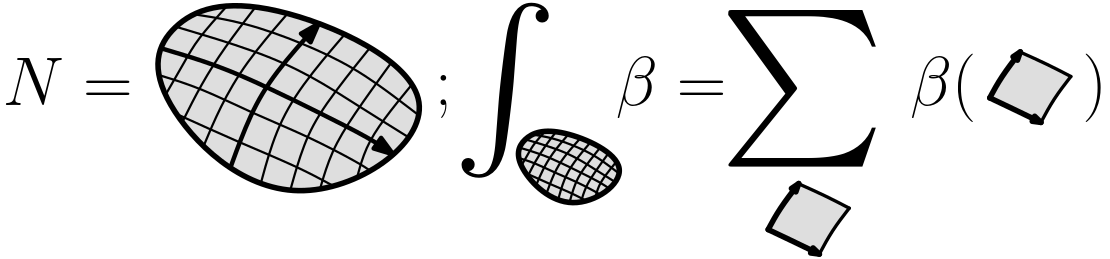 <?xml version="1.0"?>
<!DOCTYPE ipe SYSTEM "ipe.dtd">
<ipe version="70206" creator="Ipe 7.2.7">
<info created="D:20130404105003" modified="D:20180825210928"/>
<ipestyle name="basic">
<symbol name="arrow/arc(spx)">
<path stroke="sym-stroke" fill="sym-stroke" pen="sym-pen">
0 0 m
-1 0.333 l
-1 -0.333 l
h
</path>
</symbol>
<symbol name="arrow/farc(spx)">
<path stroke="sym-stroke" fill="white" pen="sym-pen">
0 0 m
-1 0.333 l
-1 -0.333 l
h
</path>
</symbol>
<symbol name="mark/circle(sx)" transformations="translations">
<path fill="sym-stroke">
0.6 0 0 0.6 0 0 e
0.4 0 0 0.4 0 0 e
</path>
</symbol>
<symbol name="mark/disk(sx)" transformations="translations">
<path fill="sym-stroke">
0.6 0 0 0.6 0 0 e
</path>
</symbol>
<symbol name="mark/fdisk(sfx)" transformations="translations">
<group>
<path fill="sym-fill">
0.5 0 0 0.5 0 0 e
</path>
<path fill="sym-stroke" fillrule="eofill">
0.6 0 0 0.6 0 0 e
0.4 0 0 0.4 0 0 e
</path>
</group>
</symbol>
<symbol name="mark/box(sx)" transformations="translations">
<path fill="sym-stroke" fillrule="eofill">
-0.6 -0.6 m
0.6 -0.6 l
0.6 0.6 l
-0.6 0.6 l
h
-0.4 -0.4 m
0.4 -0.4 l
0.4 0.4 l
-0.4 0.4 l
h
</path>
</symbol>
<symbol name="mark/square(sx)" transformations="translations">
<path fill="sym-stroke">
-0.6 -0.6 m
0.6 -0.6 l
0.6 0.6 l
-0.6 0.6 l
h
</path>
</symbol>
<symbol name="mark/fsquare(sfx)" transformations="translations">
<group>
<path fill="sym-fill">
-0.5 -0.5 m
0.5 -0.5 l
0.5 0.5 l
-0.5 0.5 l
h
</path>
<path fill="sym-stroke" fillrule="eofill">
-0.6 -0.6 m
0.6 -0.6 l
0.6 0.6 l
-0.6 0.6 l
h
-0.4 -0.4 m
0.4 -0.4 l
0.4 0.4 l
-0.4 0.4 l
h
</path>
</group>
</symbol>
<symbol name="mark/cross(sx)" transformations="translations">
<group>
<path fill="sym-stroke">
-0.43 -0.57 m
0.57 0.43 l
0.43 0.57 l
-0.57 -0.43 l
h
</path>
<path fill="sym-stroke">
-0.43 0.57 m
0.57 -0.43 l
0.43 -0.57 l
-0.57 0.43 l
h
</path>
</group>
</symbol>
<symbol name="arrow/fnormal(spx)">
<path stroke="sym-stroke" fill="white" pen="sym-pen">
0 0 m
-1 0.333 l
-1 -0.333 l
h
</path>
</symbol>
<symbol name="arrow/pointed(spx)">
<path stroke="sym-stroke" fill="sym-stroke" pen="sym-pen">
0 0 m
-1 0.333 l
-0.8 0 l
-1 -0.333 l
h
</path>
</symbol>
<symbol name="arrow/fpointed(spx)">
<path stroke="sym-stroke" fill="white" pen="sym-pen">
0 0 m
-1 0.333 l
-0.8 0 l
-1 -0.333 l
h
</path>
</symbol>
<symbol name="arrow/linear(spx)">
<path stroke="sym-stroke" pen="sym-pen">
-1 0.333 m
0 0 l
-1 -0.333 l
</path>
</symbol>
<symbol name="arrow/fdouble(spx)">
<path stroke="sym-stroke" fill="white" pen="sym-pen">
0 0 m
-1 0.333 l
-1 -0.333 l
h
-1 0 m
-2 0.333 l
-2 -0.333 l
h
</path>
</symbol>
<symbol name="arrow/double(spx)">
<path stroke="sym-stroke" fill="sym-stroke" pen="sym-pen">
0 0 m
-1 0.333 l
-1 -0.333 l
h
-1 0 m
-2 0.333 l
-2 -0.333 l
h
</path>
</symbol>
<pen name="heavier" value="0.8"/>
<pen name="fat" value="1.2"/>
<pen name="ultrafat" value="2"/>
<symbolsize name="large" value="5"/>
<symbolsize name="small" value="2"/>
<symbolsize name="tiny" value="1.1"/>
<arrowsize name="large" value="10"/>
<arrowsize name="small" value="5"/>
<arrowsize name="tiny" value="3"/>
<color name="red" value="1 0 0"/>
<color name="green" value="0 1 0"/>
<color name="blue" value="0 0 1"/>
<color name="yellow" value="1 1 0"/>
<color name="orange" value="1 0.647 0"/>
<color name="gold" value="1 0.843 0"/>
<color name="purple" value="0.627 0.125 0.941"/>
<color name="gray" value="0.745"/>
<color name="brown" value="0.647 0.165 0.165"/>
<color name="navy" value="0 0 0.502"/>
<color name="pink" value="1 0.753 0.796"/>
<color name="seagreen" value="0.18 0.545 0.341"/>
<color name="turquoise" value="0.251 0.878 0.816"/>
<color name="violet" value="0.933 0.51 0.933"/>
<color name="darkblue" value="0 0 0.545"/>
<color name="darkcyan" value="0 0.545 0.545"/>
<color name="darkgray" value="0.663"/>
<color name="darkgreen" value="0 0.392 0"/>
<color name="darkmagenta" value="0.545 0 0.545"/>
<color name="darkorange" value="1 0.549 0"/>
<color name="darkred" value="0.545 0 0"/>
<color name="lightblue" value="0.678 0.847 0.902"/>
<color name="lightcyan" value="0.878 1 1"/>
<color name="lightgray" value="0.827"/>
<color name="lightgreen" value="0.565 0.933 0.565"/>
<color name="lightyellow" value="1 1 0.878"/>
<dashstyle name="dashed" value="[4] 0"/>
<dashstyle name="dotted" value="[1 3] 0"/>
<dashstyle name="dash dotted" value="[4 2 1 2] 0"/>
<dashstyle name="dash dot dotted" value="[4 2 1 2 1 2] 0"/>
<textsize name="large" value="\large"/>
<textsize name="Large" value="\Large"/>
<textsize name="LARGE" value="\LARGE"/>
<textsize name="huge" value="\huge"/>
<textsize name="Huge" value="\Huge"/>
<textsize name="small" value="\small"/>
<textsize name="footnote" value="\footnotesize"/>
<textsize name="tiny" value="\tiny"/>
<textstyle name="center" begin="\begin{center}" end="\end{center}"/>
<textstyle name="itemize" begin="\begin{itemize}" end="\end{itemize}"/>
<textstyle name="item" begin="\begin{itemize}\item{}" end="\end{itemize}"/>
<gridsize name="4 pts" value="4"/>
<gridsize name="8 pts (~3 mm)" value="8"/>
<gridsize name="16 pts (~6 mm)" value="16"/>
<gridsize name="32 pts (~12 mm)" value="32"/>
<gridsize name="10 pts (~3.5 mm)" value="10"/>
<gridsize name="20 pts (~7 mm)" value="20"/>
<gridsize name="14 pts (~5 mm)" value="14"/>
<gridsize name="28 pts (~10 mm)" value="28"/>
<gridsize name="56 pts (~20 mm)" value="56"/>
<anglesize name="90 deg" value="90"/>
<anglesize name="60 deg" value="60"/>
<anglesize name="45 deg" value="45"/>
<anglesize name="30 deg" value="30"/>
<anglesize name="22.5 deg" value="22.5"/>
<tiling name="falling" angle="-60" step="4" width="1"/>
<tiling name="rising" angle="30" step="4" width="1"/>
</ipestyle>
<ipestyle name="prueba">
<symbol name="arrow/arc(spx)">
<path stroke="sym-stroke" fill="sym-stroke" pen="sym-pen">
0 0 m
-1 0.333 l
-1 -0.333 l
h
</path>
</symbol>
<symbol name="arrow/farc(spx)">
<path stroke="sym-stroke" fill="white" pen="sym-pen">
0 0 m
-1 0.333 l
-1 -0.333 l
h
</path>
</symbol>
<symbol name="mark/circle(sx)" transformations="translations">
<path fill="sym-stroke">
0.6 0 0 0.6 0 0 e
0.4 0 0 0.4 0 0 e
</path>
</symbol>
<symbol name="mark/disk(sx)" transformations="translations">
<path fill="sym-stroke">
0.6 0 0 0.6 0 0 e
</path>
</symbol>
<symbol name="mark/fdisk(sfx)" transformations="translations">
<group>
<path fill="sym-fill">
0.5 0 0 0.5 0 0 e
</path>
<path fill="sym-stroke" fillrule="eofill">
0.6 0 0 0.6 0 0 e
0.4 0 0 0.4 0 0 e
</path>
</group>
</symbol>
<symbol name="mark/box(sx)" transformations="translations">
<path fill="sym-stroke" fillrule="eofill">
-0.6 -0.6 m
0.6 -0.6 l
0.6 0.6 l
-0.6 0.6 l
h
-0.4 -0.4 m
0.4 -0.4 l
0.4 0.4 l
-0.4 0.4 l
h
</path>
</symbol>
<symbol name="mark/square(sx)" transformations="translations">
<path fill="sym-stroke">
-0.6 -0.6 m
0.6 -0.6 l
0.6 0.6 l
-0.6 0.6 l
h
</path>
</symbol>
<symbol name="mark/fsquare(sfx)" transformations="translations">
<group>
<path fill="sym-fill">
-0.5 -0.5 m
0.5 -0.5 l
0.5 0.5 l
-0.5 0.5 l
h
</path>
<path fill="sym-stroke" fillrule="eofill">
-0.6 -0.6 m
0.6 -0.6 l
0.6 0.6 l
-0.6 0.6 l
h
-0.4 -0.4 m
0.4 -0.4 l
0.4 0.4 l
-0.4 0.4 l
h
</path>
</group>
</symbol>
<symbol name="mark/cross(sx)" transformations="translations">
<group>
<path fill="sym-stroke">
-0.43 -0.57 m
0.57 0.43 l
0.43 0.57 l
-0.57 -0.43 l
h
</path>
<path fill="sym-stroke">
-0.43 0.57 m
0.57 -0.43 l
0.43 -0.57 l
-0.57 0.43 l
h
</path>
</group>
</symbol>
<symbol name="arrow/fnormal(spx)">
<path stroke="sym-stroke" fill="white" pen="sym-pen">
0 0 m
-1 0.333 l
-1 -0.333 l
h
</path>
</symbol>
<symbol name="arrow/pointed(spx)">
<path stroke="sym-stroke" fill="sym-stroke" pen="sym-pen">
0 0 m
-1 0.333 l
-0.8 0 l
-1 -0.333 l
h
</path>
</symbol>
<symbol name="arrow/fpointed(spx)">
<path stroke="sym-stroke" fill="white" pen="sym-pen">
0 0 m
-1 0.333 l
-0.8 0 l
-1 -0.333 l
h
</path>
</symbol>
<symbol name="arrow/linear(spx)">
<path stroke="sym-stroke" pen="sym-pen">
-1 0.333 m
0 0 l
-1 -0.333 l
</path>
</symbol>
<symbol name="arrow/fdouble(spx)">
<path stroke="sym-stroke" fill="white" pen="sym-pen">
0 0 m
-1 0.333 l
-1 -0.333 l
h
-1 0 m
-2 0.333 l
-2 -0.333 l
h
</path>
</symbol>
<symbol name="arrow/double(spx)">
<path stroke="sym-stroke" fill="sym-stroke" pen="sym-pen">
0 0 m
-1 0.333 l
-1 -0.333 l
h
-1 0 m
-2 0.333 l
-2 -0.333 l
h
</path>
</symbol>
<pen name="heavier" value="0.8"/>
<pen name="fat" value="1.2"/>
<pen name="ultrafat" value="2"/>
<symbolsize name="large" value="5"/>
<symbolsize name="small" value="2"/>
<symbolsize name="tiny" value="1.1"/>
<arrowsize name="large" value="10"/>
<arrowsize name="small" value="5"/>
<arrowsize name="tiny" value="3"/>
<color name="red" value="1 0 0"/>
<color name="green" value="0 1 0"/>
<color name="blue" value="0 0 1"/>
<color name="yellow" value="1 1 0"/>
<color name="orange" value="1 0.647 0"/>
<color name="gold" value="1 0.843 0"/>
<color name="purple" value="0.627 0.125 0.941"/>
<color name="gray" value="0.745"/>
<color name="brown" value="0.647 0.165 0.165"/>
<color name="navy" value="0 0 0.502"/>
<color name="pink" value="1 0.753 0.796"/>
<color name="seagreen" value="0.18 0.545 0.341"/>
<color name="turquoise" value="0.251 0.878 0.816"/>
<color name="violet" value="0.933 0.51 0.933"/>
<color name="darkblue" value="0 0 0.545"/>
<color name="darkcyan" value="0 0.545 0.545"/>
<color name="darkgray" value="0.663"/>
<color name="darkgreen" value="0 0.392 0"/>
<color name="darkmagenta" value="0.545 0 0.545"/>
<color name="darkorange" value="1 0.549 0"/>
<color name="darkred" value="0.545 0 0"/>
<color name="lightblue" value="0.678 0.847 0.902"/>
<color name="lightcyan" value="0.878 1 1"/>
<color name="lightgray" value="0.827"/>
<color name="lightgreen" value="0.565 0.933 0.565"/>
<color name="lightyellow" value="1 1 0.878"/>
<color name="gray7" value="0.87"/>
<color name="azul" value="0.237 0.659 0.659"/>
<color name="amarillo" value="0.957 0.969 0.714"/>
<dashstyle name="dashed" value="[4] 0"/>
<dashstyle name="dotted" value="[1 3] 0"/>
<dashstyle name="dash dotted" value="[4 2 1 2] 0"/>
<dashstyle name="dash dot dotted" value="[4 2 1 2 1 2] 0"/>
<dashstyle name="medium dashed" value="[8] 0"/>
<dashstyle name="large dashed" value="[12] 0"/>
<dashstyle name="large dotted" value="[2 4] 0"/>
<textsize name="large" value="\large"/>
<textsize name="Large" value="\Large"/>
<textsize name="LARGE" value="\LARGE"/>
<textsize name="huge" value="\huge"/>
<textsize name="Huge" value="\Huge"/>
<textsize name="small" value="\small"/>
<textsize name="footnote" value="\footnotesize"/>
<textsize name="tiny" value="\tiny"/>
<textstyle name="center" begin="\begin{center}" end="\end{center}"/>
<textstyle name="itemize" begin="\begin{itemize}" end="\end{itemize}"/>
<textstyle name="item" begin="\begin{itemize}\item{}" end="\end{itemize}"/>
<gridsize name="4 pts" value="4"/>
<gridsize name="8 pts (~3 mm)" value="8"/>
<gridsize name="16 pts (~6 mm)" value="16"/>
<gridsize name="32 pts (~12 mm)" value="32"/>
<gridsize name="10 pts (~3.5 mm)" value="10"/>
<gridsize name="20 pts (~7 mm)" value="20"/>
<gridsize name="14 pts (~5 mm)" value="14"/>
<gridsize name="28 pts (~10 mm)" value="28"/>
<gridsize name="56 pts (~20 mm)" value="56"/>
<anglesize name="90 deg" value="90"/>
<anglesize name="60 deg" value="60"/>
<anglesize name="45 deg" value="45"/>
<anglesize name="30 deg" value="30"/>
<anglesize name="22.5 deg" value="22.5"/>
<tiling name="falling" angle="-60" step="4" width="1"/>
<tiling name="rising" angle="30" step="4" width="1"/>
</ipestyle>
<page>
<layer name="alpha"/>
<view layers="alpha" active="alpha"/>
<path layer="alpha" matrix="1 0 0 1 -4 0" stroke="black" fill="gray7" pen="ultrafat">
166.965 181.459
135.103 169.17
127.365 143.681
180.164 90.8817
253.446 141.86 u
</path>
<path matrix="1 0 0 1 -4 0" stroke="black" pen="heavier">
157.704 174.642 m
146.884 162.575
142.581 154.766
135.599 142.69 s
</path>
<path matrix="1 0 0 1 -4 0" stroke="black" pen="heavier">
167.978 174.274 m
156.765 159.706
148.318 146.32
141.626 132.846 s
</path>
<path matrix="1 0 0 1 -4 0" stroke="black" pen="heavier">
179.537 171.946 m
164.234 154.149
155.13 138.219
149.292 124.176
149.292 124.176 s
</path>
<path matrix="1 0 0 1 -4 0" stroke="black" pen="1.6" rarrow="normal/normal">
190.761 168.353 m
174.702 150.508
166.054 135.943
158.927 116.405 s
</path>
<path matrix="1 0 0 1 -4 0" stroke="black" pen="heavier">
200.099 164.452 m
184.261 145.956
175.158 130.026
169.893 110.796 s
</path>
<path matrix="1 0 0 1 -4 0" stroke="black" pen="heavier">
209.202 159.642 m
191.999 138.219
185.171 125.019
180.513 108.345 s
</path>
<path matrix="1 0 0 1 -4 0" stroke="black" pen="heavier">
216.907 154.308 m
202.923 135.033
195.185 122.288
191.201 108.777 s
</path>
<path matrix="1 0 0 1 -4 0" stroke="black" pen="heavier">
224.293 146.387 m
213.846 133.667
207.474 123.653
204.548 112.898 s
</path>
<path matrix="1 0 0 1 -4 0" stroke="black" pen="heavier">
145.855 171.664 m
164.058 168.824
184.593 161.466
203.591 152.64
219.695 140.762
226.701 135.35 s
</path>
<path matrix="1 0 0 1 -4 0" stroke="black" pen="heavier">
139.345 167.178 m
168.342 158.538
187.891 149.732
205.475 138.326
223.137 127.363 s
</path>
<path matrix="1 0 0 1 -4 0" stroke="black" pen="1.6" arrow="normal/normal">
133.927 159.437 m
153.811 153.571
172.034 145.537
191.356 136.015
209.695 126.796
217.58 121.232 s
</path>
<path matrix="1 0 0 1 -4 0" stroke="black" pen="heavier">
133.244 149.768 m
148.405 145.125
166.751 136.06
186.92 127.789
205.913 117.749
209.29 115.327 s
</path>
<path matrix="1 0 0 1 -4 0" stroke="black" pen="heavier">
139.544 135.777 m
162.27 125.444
182.971 116.914
196.077 109.842 s
</path>
<text matrix="1 0 0 1 42 -12" pos="31 151" stroke="black" type="label" width="397.445" height="18.564" depth="6.18" valign="baseline" size="Huge" style="math">N=\phantom{aaaaaaaa};\phantom{aiiaa}\beta=\phantom{aaiaa}\beta(\phantom{aaa})</text>
<text matrix="5.6951 0 0 5.6951 -585.094 -1531.19" pos="144 288" stroke="black" type="label" width="6.642" height="11.732" depth="0" valign="baseline" size="Huge" style="math">\int</text>
<text matrix="5.65528 0 0 5.65528 -217.562 -1462.17" pos="97 278" stroke="black" type="label" width="10.516" height="11.178" depth="0" valign="baseline" size="Huge" style="math">\sum</text>
<path matrix="0.385911 0 0 0.385911 207.366 62.1238" stroke="black" fill="gray7" pen="ultrafat">
166.965 181.459
135.103 169.17
127.365 143.681
180.164 90.8817
253.446 141.86 u
</path>
<path matrix="0.385911 0 0 0.385911 207.366 62.1238" stroke="black" pen="heavier">
157.704 174.642 m
146.884 162.575
142.581 154.766
135.599 142.69 s
</path>
<path matrix="0.385911 0 0 0.385911 207.366 62.1238" stroke="black" pen="heavier">
167.978 174.274 m
156.765 159.706
148.318 146.32
141.626 132.846 s
</path>
<path matrix="0.385911 0 0 0.385911 207.366 62.1238" stroke="black" pen="heavier">
179.537 171.946 m
164.234 154.149
155.13 138.219
149.292 124.176
149.292 124.176 s
</path>
<path matrix="0.385911 0 0 0.385911 207.366 62.1238" stroke="black" pen="heavier">
190.761 168.353 m
174.702 150.508
166.054 135.943
158.927 116.405 s
</path>
<path matrix="0.385911 0 0 0.385911 207.366 62.1238" stroke="black" pen="heavier">
200.099 164.452 m
184.261 145.956
175.158 130.026
169.893 110.796 s
</path>
<path matrix="0.385911 0 0 0.385911 207.366 62.1238" stroke="black" pen="heavier">
209.202 159.642 m
191.999 138.219
185.171 125.019
180.513 108.345 s
</path>
<path matrix="0.385911 0 0 0.385911 207.366 62.1238" stroke="black" pen="heavier">
216.907 154.308 m
202.923 135.033
195.185 122.288
191.201 108.777 s
</path>
<path matrix="0.385911 0 0 0.385911 207.366 62.1238" stroke="black" pen="heavier">
224.293 146.387 m
213.846 133.667
207.474 123.653
204.548 112.898 s
</path>
<path matrix="0.385911 0 0 0.385911 207.366 62.1238" stroke="black" pen="heavier">
145.855 171.664 m
164.058 168.824
184.593 161.466
203.591 152.64
219.695 140.762
226.701 135.35 s
</path>
<path matrix="0.385911 0 0 0.385911 207.366 62.1238" stroke="black" pen="heavier">
139.345 167.178 m
168.342 158.538
187.891 149.732
205.475 138.326
223.137 127.363 s
</path>
<path matrix="0.385911 0 0 0.385911 207.366 62.1238" stroke="black" pen="heavier">
133.927 159.437 m
153.811 153.571
172.034 145.537
191.356 136.015
209.695 126.796
217.58 121.232 s
</path>
<path matrix="0.385911 0 0 0.385911 207.366 62.1238" stroke="black" pen="heavier">
133.244 149.768 m
148.405 145.125
166.751 136.06
186.92 127.789
205.913 117.749
209.29 115.327 s
</path>
<path matrix="0.385911 0 0 0.385911 207.366 62.1238" stroke="black" pen="heavier">
139.544 135.777 m
162.27 125.444
182.971 116.914
196.077 109.842 s
</path>
<path stroke="black" fill="gray7">
348.546 94.1682
353.607 102.737
359.539 110.73
359.539 110.73
359.539 110.73
367.99 106.781
377.731 101.866
377.731 101.866
377.731 101.866
371.98 94.058
366.971 85.3392
366.971 85.3392
366.971 85.3392
357.522 89.8974
348.546 94.1682
348.546 94.1682 u
</path>
<path matrix="1.90976 0 0 1.90976 19.3057 -36.0873" stroke="black" pen="ultrafat" cap="1" arrow="normal/tiny">
172.399 68.2051 m
174.506 72.131
178.155 76.8775 s
</path>
<path matrix="1.90976 0 0 1.90976 19.3057 -36.0873" stroke="black" pen="ultrafat" cap="1" arrow="normal/tiny">
172.399 68.2051 m
176.466 66.2803
182.047 63.582 s
</path>
<path matrix="1.90976 0 0 1.90976 19.3057 -36.0873" stroke="black" pen="fat" cap="1">
178.127 76.8411 m
183.285 74.531
187.681 72.2359 s
</path>
<path matrix="1.90976 0 0 1.90976 19.3057 -36.0873" stroke="black" pen="fat" cap="1">
182.047 63.582 m
184.411 68.0208
187.681 72.2359 s
</path>
<path matrix="1 0 0 1 79.7751 47.4083" stroke="black" fill="gray7">
348.546 94.1682
353.607 102.737
359.539 110.73
359.539 110.73
359.539 110.73
367.99 106.781
377.731 101.866
377.731 101.866
377.731 101.866
371.98 94.058
366.971 85.3392
366.971 85.3392
366.971 85.3392
357.522 89.8974
348.546 94.1682
348.546 94.1682 u
</path>
<path matrix="1.90976 0 0 1.90976 99.0808 11.321" stroke="black" pen="ultrafat" cap="1" arrow="normal/tiny">
172.399 68.2051 m
174.506 72.131
178.155 76.8775 s
</path>
<path matrix="1.90976 0 0 1.90976 99.0808 11.321" stroke="black" pen="ultrafat" cap="1" arrow="normal/tiny">
172.399 68.2051 m
176.466 66.2803
182.047 63.582 s
</path>
<path matrix="1.90976 0 0 1.90976 99.0808 11.321" stroke="black" pen="fat" cap="1">
178.127 76.8411 m
183.285 74.531
187.681 72.2359 s
</path>
<path matrix="1.90976 0 0 1.90976 99.0808 11.321" stroke="black" pen="fat" cap="1">
182.047 63.582 m
184.411 68.0208
187.681 72.2359 s
</path>
</page>
</ipe>
